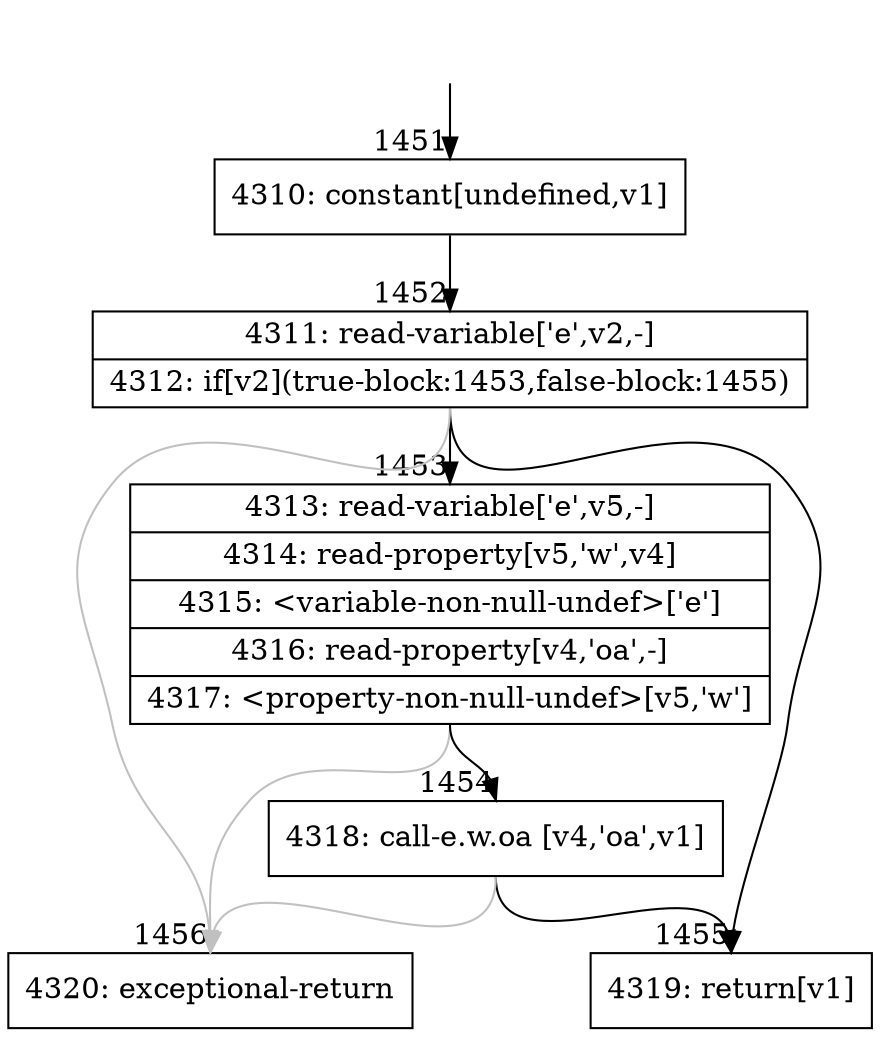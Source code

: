 digraph {
rankdir="TD"
BB_entry127[shape=none,label=""];
BB_entry127 -> BB1451 [tailport=s, headport=n, headlabel="    1451"]
BB1451 [shape=record label="{4310: constant[undefined,v1]}" ] 
BB1451 -> BB1452 [tailport=s, headport=n, headlabel="      1452"]
BB1452 [shape=record label="{4311: read-variable['e',v2,-]|4312: if[v2](true-block:1453,false-block:1455)}" ] 
BB1452 -> BB1453 [tailport=s, headport=n, headlabel="      1453"]
BB1452 -> BB1455 [tailport=s, headport=n, headlabel="      1455"]
BB1452 -> BB1456 [tailport=s, headport=n, color=gray, headlabel="      1456"]
BB1453 [shape=record label="{4313: read-variable['e',v5,-]|4314: read-property[v5,'w',v4]|4315: \<variable-non-null-undef\>['e']|4316: read-property[v4,'oa',-]|4317: \<property-non-null-undef\>[v5,'w']}" ] 
BB1453 -> BB1454 [tailport=s, headport=n, headlabel="      1454"]
BB1453 -> BB1456 [tailport=s, headport=n, color=gray]
BB1454 [shape=record label="{4318: call-e.w.oa [v4,'oa',v1]}" ] 
BB1454 -> BB1455 [tailport=s, headport=n]
BB1454 -> BB1456 [tailport=s, headport=n, color=gray]
BB1455 [shape=record label="{4319: return[v1]}" ] 
BB1456 [shape=record label="{4320: exceptional-return}" ] 
}
